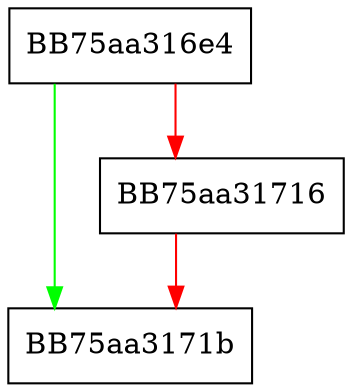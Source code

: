 digraph getPattern {
  node [shape="box"];
  graph [splines=ortho];
  BB75aa316e4 -> BB75aa3171b [color="green"];
  BB75aa316e4 -> BB75aa31716 [color="red"];
  BB75aa31716 -> BB75aa3171b [color="red"];
}